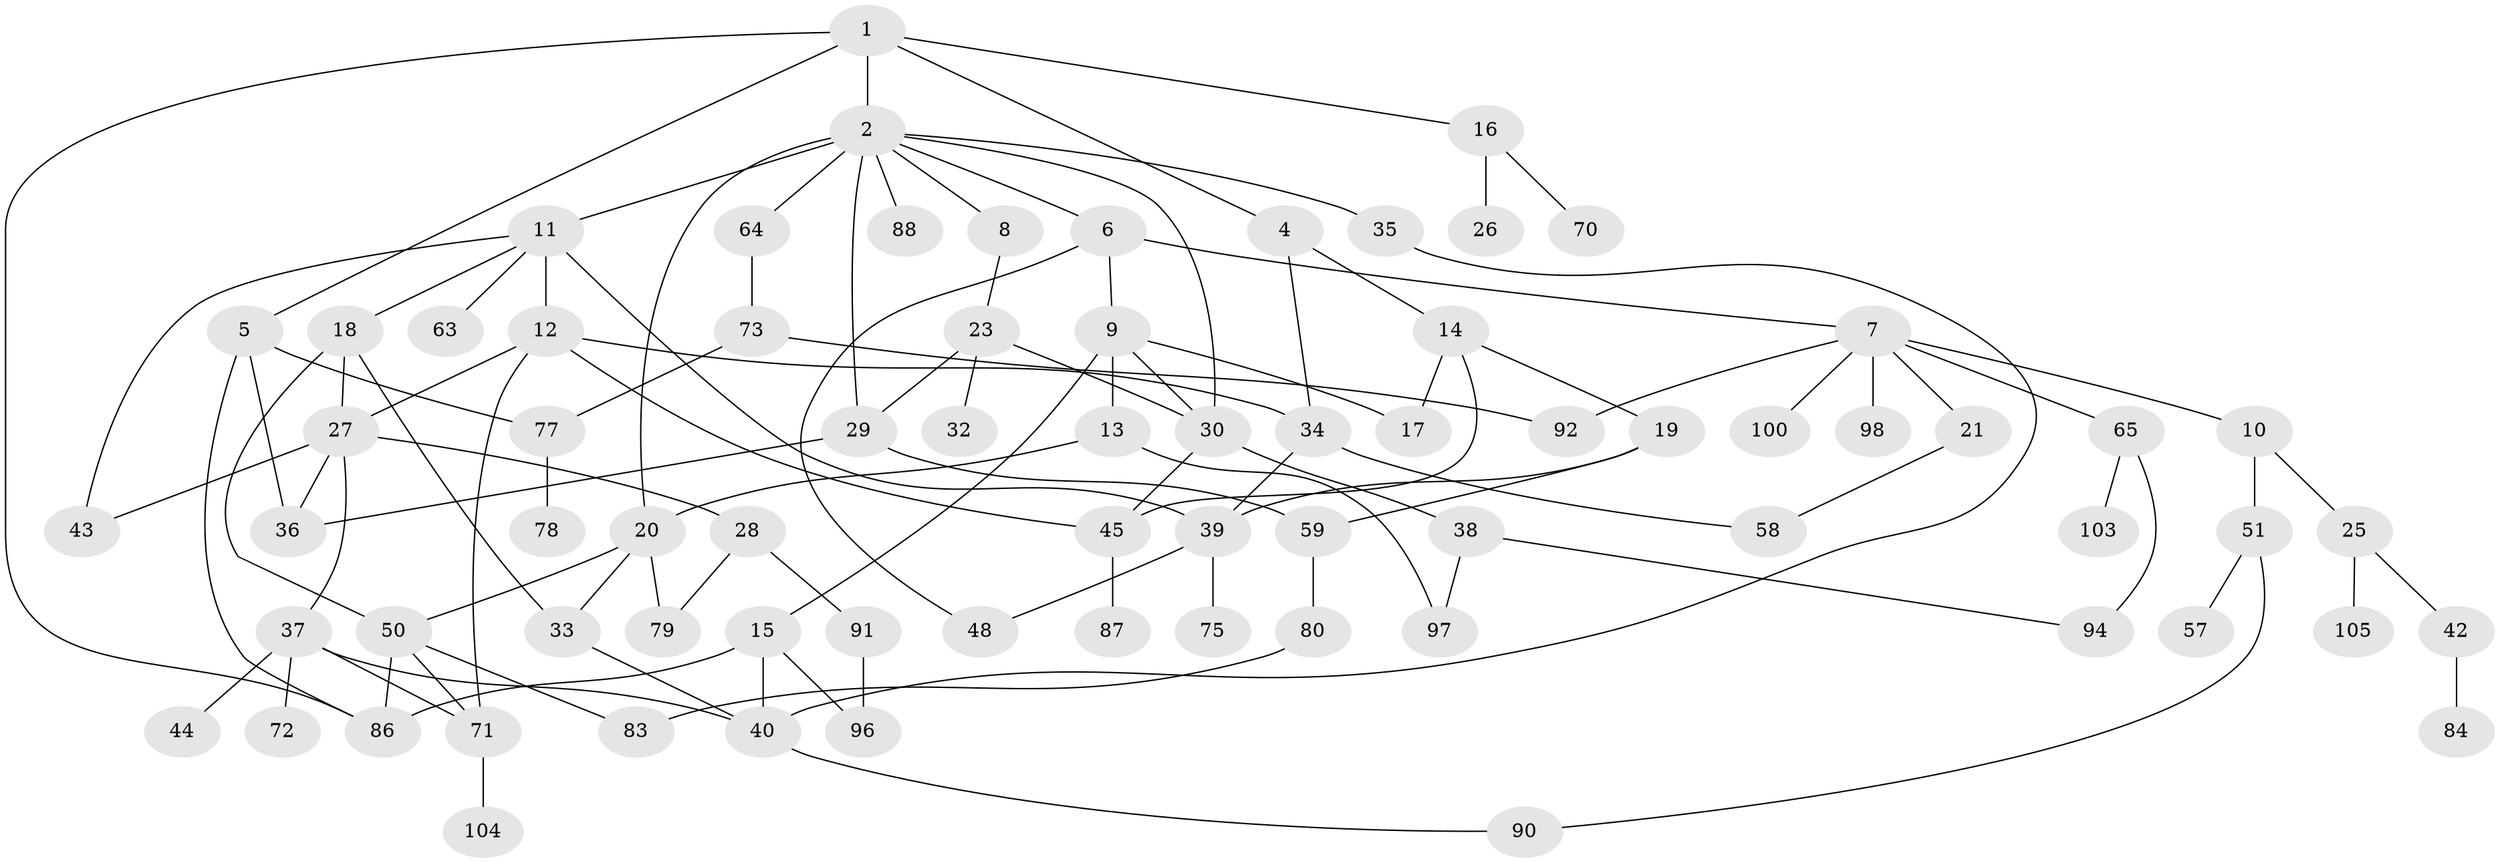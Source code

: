 // original degree distribution, {5: 0.0660377358490566, 7: 0.018867924528301886, 3: 0.19811320754716982, 4: 0.1792452830188679, 2: 0.32075471698113206, 6: 0.009433962264150943, 1: 0.20754716981132076}
// Generated by graph-tools (version 1.1) at 2025/16/03/04/25 18:16:48]
// undirected, 74 vertices, 108 edges
graph export_dot {
graph [start="1"]
  node [color=gray90,style=filled];
  1;
  2 [super="+24+3"];
  4;
  5;
  6;
  7 [super="+56"];
  8;
  9 [super="+76+93+95"];
  10;
  11 [super="+49+54"];
  12 [super="+46"];
  13 [super="+82"];
  14;
  15;
  16;
  17 [super="+22"];
  18;
  19 [super="+67"];
  20 [super="+53"];
  21 [super="+74"];
  23;
  25;
  26;
  27 [super="+31"];
  28 [super="+89"];
  29;
  30;
  32;
  33;
  34;
  35;
  36 [super="+99"];
  37 [super="+55"];
  38;
  39 [super="+41+60"];
  40 [super="+61"];
  42 [super="+102"];
  43 [super="+106"];
  44;
  45 [super="+47"];
  48 [super="+69"];
  50 [super="+52"];
  51;
  57;
  58;
  59;
  63;
  64;
  65;
  70;
  71;
  72;
  73;
  75;
  77;
  78;
  79 [super="+85"];
  80;
  83;
  84;
  86;
  87;
  88;
  90;
  91;
  92;
  94;
  96;
  97;
  98;
  100;
  103;
  104;
  105;
  1 -- 2;
  1 -- 4;
  1 -- 5;
  1 -- 16;
  1 -- 86;
  2 -- 8;
  2 -- 11 [weight=2];
  2 -- 30;
  2 -- 64;
  2 -- 35;
  2 -- 88;
  2 -- 29;
  2 -- 6;
  2 -- 20;
  4 -- 14;
  4 -- 34;
  5 -- 36;
  5 -- 77;
  5 -- 86;
  6 -- 7;
  6 -- 9;
  6 -- 48;
  7 -- 10;
  7 -- 21;
  7 -- 98;
  7 -- 65;
  7 -- 100;
  7 -- 92;
  8 -- 23;
  9 -- 13;
  9 -- 15;
  9 -- 17;
  9 -- 30;
  10 -- 25;
  10 -- 51;
  11 -- 12;
  11 -- 18;
  11 -- 63;
  11 -- 39;
  11 -- 43;
  12 -- 71;
  12 -- 34;
  12 -- 27;
  12 -- 45;
  13 -- 20;
  13 -- 97;
  14 -- 19;
  14 -- 45;
  14 -- 17;
  15 -- 86;
  15 -- 96;
  15 -- 40;
  16 -- 26;
  16 -- 70;
  18 -- 27;
  18 -- 33;
  18 -- 50;
  19 -- 39;
  19 -- 59;
  20 -- 79;
  20 -- 33;
  20 -- 50;
  21 -- 58;
  23 -- 29;
  23 -- 32;
  23 -- 30;
  25 -- 42;
  25 -- 105;
  27 -- 28;
  27 -- 37;
  27 -- 43;
  27 -- 36;
  28 -- 91;
  28 -- 79;
  29 -- 59;
  29 -- 36;
  30 -- 38;
  30 -- 45;
  33 -- 40;
  34 -- 58;
  34 -- 39;
  35 -- 40;
  37 -- 44;
  37 -- 71;
  37 -- 40;
  37 -- 72;
  38 -- 94;
  38 -- 97;
  39 -- 48;
  39 -- 75;
  40 -- 90;
  42 -- 84;
  45 -- 87;
  50 -- 83;
  50 -- 86 [weight=2];
  50 -- 71;
  51 -- 57;
  51 -- 90;
  59 -- 80;
  64 -- 73;
  65 -- 103;
  65 -- 94;
  71 -- 104;
  73 -- 92;
  73 -- 77;
  77 -- 78;
  80 -- 83;
  91 -- 96;
}
